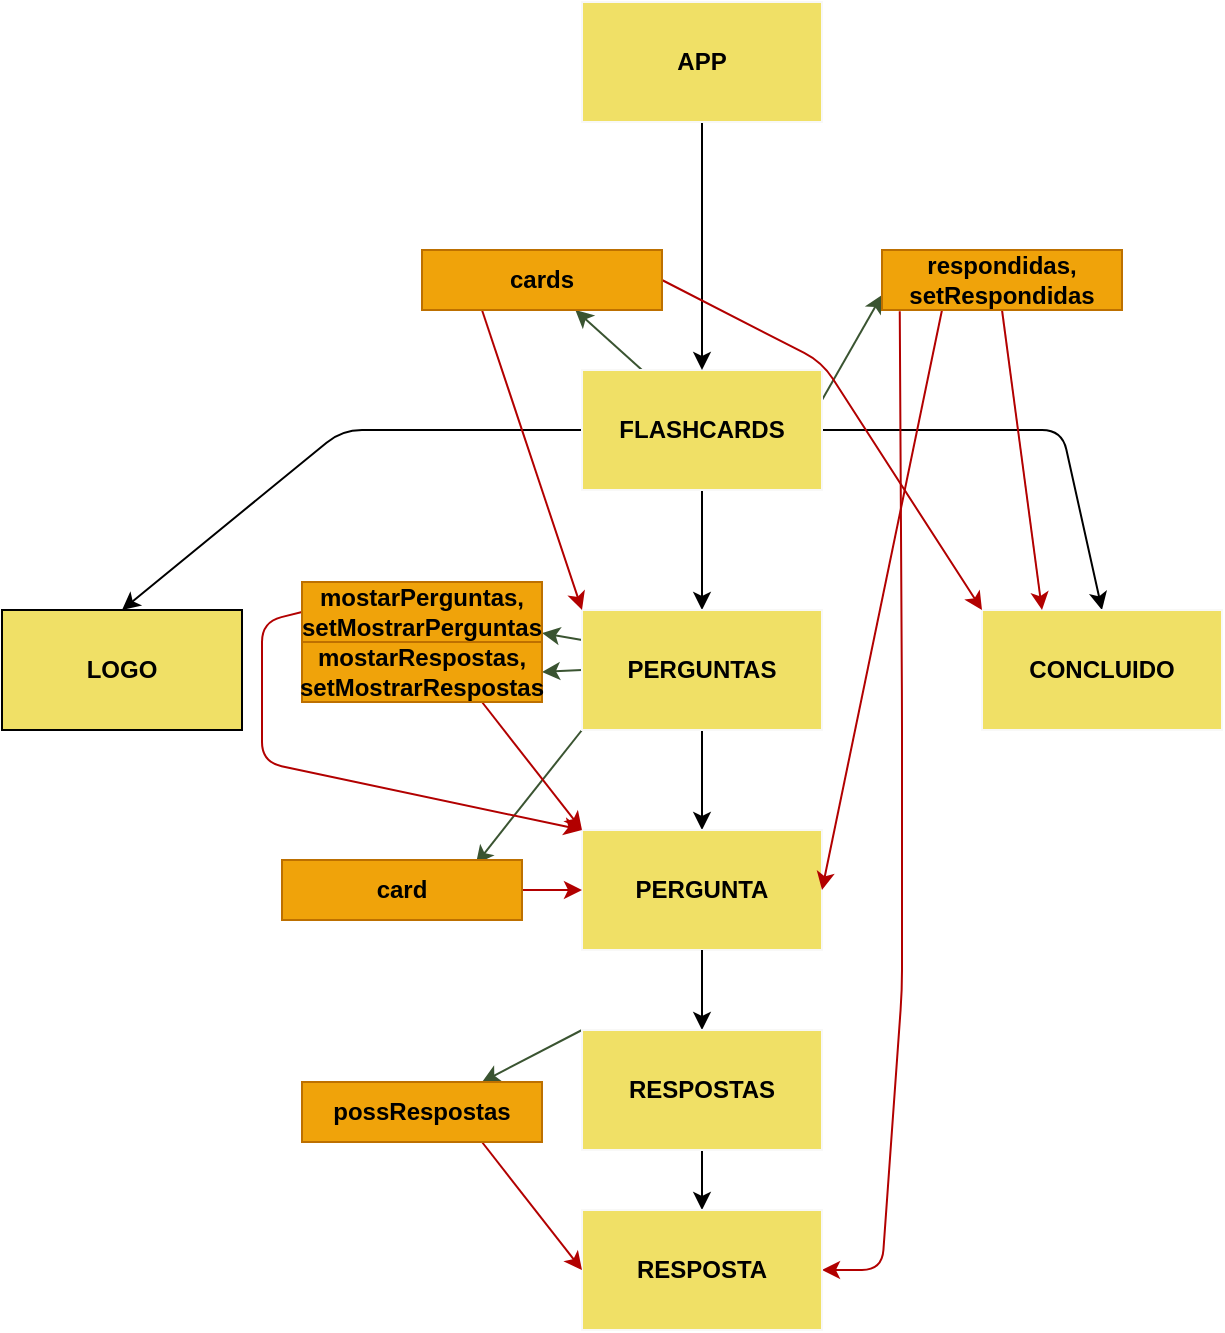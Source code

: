 <mxfile>
    <diagram id="y-mMsP4yCWzyxEt1C_vu" name="Página-1">
        <mxGraphModel dx="1412" dy="518" grid="1" gridSize="10" guides="1" tooltips="1" connect="1" arrows="1" fold="1" page="1" pageScale="1" pageWidth="827" pageHeight="1169" math="0" shadow="0">
            <root>
                <mxCell id="0"/>
                <mxCell id="1" parent="0"/>
                <mxCell id="4" style="edgeStyle=none;html=1;exitX=0;exitY=0.5;exitDx=0;exitDy=0;entryX=0.5;entryY=0;entryDx=0;entryDy=0;fontColor=#000000;" parent="1" source="2" target="3" edge="1">
                    <mxGeometry relative="1" as="geometry">
                        <Array as="points">
                            <mxPoint x="130" y="254"/>
                        </Array>
                    </mxGeometry>
                </mxCell>
                <mxCell id="10" style="edgeStyle=none;html=1;exitX=1;exitY=0.5;exitDx=0;exitDy=0;entryX=0.5;entryY=0;entryDx=0;entryDy=0;fontColor=#000000;" parent="1" source="2" target="9" edge="1">
                    <mxGeometry relative="1" as="geometry">
                        <Array as="points">
                            <mxPoint x="490" y="254"/>
                        </Array>
                    </mxGeometry>
                </mxCell>
                <mxCell id="21" style="edgeStyle=none;html=1;exitX=1;exitY=0.25;exitDx=0;exitDy=0;entryX=0;entryY=0.75;entryDx=0;entryDy=0;fontColor=#000000;fillColor=#6d8764;strokeColor=#3A5431;" parent="1" source="2" target="16" edge="1">
                    <mxGeometry relative="1" as="geometry"/>
                </mxCell>
                <mxCell id="38" style="edgeStyle=none;html=1;exitX=0.5;exitY=1;exitDx=0;exitDy=0;fontColor=#000000;" parent="1" source="2" target="5" edge="1">
                    <mxGeometry relative="1" as="geometry"/>
                </mxCell>
                <mxCell id="46" style="edgeStyle=none;html=1;exitX=0.25;exitY=0;exitDx=0;exitDy=0;fillColor=#6d8764;strokeColor=#3A5431;" edge="1" parent="1" source="2" target="35">
                    <mxGeometry relative="1" as="geometry"/>
                </mxCell>
                <mxCell id="2" value="FLASHCARDS" style="rounded=0;whiteSpace=wrap;html=1;fillColor=#f0e066;fontColor=#000000;strokeColor=#f8f8f7;gradientColor=none;fontStyle=1" parent="1" vertex="1">
                    <mxGeometry x="250" y="224" width="120" height="60" as="geometry"/>
                </mxCell>
                <mxCell id="3" value="LOGO" style="rounded=0;whiteSpace=wrap;html=1;fillColor=#f0e066;gradientColor=none;fontColor=#000000;fontStyle=1" parent="1" vertex="1">
                    <mxGeometry x="-40" y="344" width="120" height="60" as="geometry"/>
                </mxCell>
                <mxCell id="8" style="edgeStyle=none;html=1;exitX=0.5;exitY=1;exitDx=0;exitDy=0;fontColor=#000000;" parent="1" source="5" target="7" edge="1">
                    <mxGeometry relative="1" as="geometry"/>
                </mxCell>
                <mxCell id="49" style="edgeStyle=none;html=1;exitX=0;exitY=1;exitDx=0;exitDy=0;entryX=0.808;entryY=0.067;entryDx=0;entryDy=0;entryPerimeter=0;fillColor=#6d8764;strokeColor=#3A5431;" edge="1" parent="1" source="5" target="40">
                    <mxGeometry relative="1" as="geometry"/>
                </mxCell>
                <mxCell id="51" style="edgeStyle=none;html=1;exitX=0;exitY=0.25;exitDx=0;exitDy=0;fillColor=#6d8764;strokeColor=#3A5431;" edge="1" parent="1" source="5" target="50">
                    <mxGeometry relative="1" as="geometry"/>
                </mxCell>
                <mxCell id="54" style="edgeStyle=none;html=1;exitX=0;exitY=0.5;exitDx=0;exitDy=0;entryX=1;entryY=0.5;entryDx=0;entryDy=0;fillColor=#6d8764;strokeColor=#3A5431;" edge="1" parent="1" source="5" target="53">
                    <mxGeometry relative="1" as="geometry"/>
                </mxCell>
                <mxCell id="5" value="PERGUNTAS" style="rounded=0;whiteSpace=wrap;html=1;strokeColor=#f8f8f7;fontColor=#000000;fillColor=#f0e066;gradientColor=none;fontStyle=1" parent="1" vertex="1">
                    <mxGeometry x="250" y="344" width="120" height="60" as="geometry"/>
                </mxCell>
                <mxCell id="7" value="PERGUNTA" style="rounded=0;whiteSpace=wrap;html=1;strokeColor=#f8f8f7;fontColor=#000000;fillColor=#f0e066;gradientColor=none;fontStyle=1" parent="1" vertex="1">
                    <mxGeometry x="250" y="454" width="120" height="60" as="geometry"/>
                </mxCell>
                <mxCell id="9" value="CONCLUIDO" style="rounded=0;whiteSpace=wrap;html=1;strokeColor=#f8f8f7;fontColor=#000000;fillColor=#f0e066;gradientColor=none;fontStyle=1" parent="1" vertex="1">
                    <mxGeometry x="450" y="344" width="120" height="60" as="geometry"/>
                </mxCell>
                <mxCell id="20" style="edgeStyle=none;html=1;exitX=0.5;exitY=1;exitDx=0;exitDy=0;entryX=0.25;entryY=0;entryDx=0;entryDy=0;fontColor=#000000;fillColor=#e51400;strokeColor=#B20000;" parent="1" source="16" target="9" edge="1">
                    <mxGeometry relative="1" as="geometry"/>
                </mxCell>
                <mxCell id="25" style="edgeStyle=none;html=1;exitX=0.074;exitY=1.022;exitDx=0;exitDy=0;entryX=1;entryY=0.5;entryDx=0;entryDy=0;fontColor=#000000;fillColor=#e51400;strokeColor=#B20000;exitPerimeter=0;" parent="1" source="16" target="30" edge="1">
                    <mxGeometry relative="1" as="geometry">
                        <Array as="points">
                            <mxPoint x="410" y="394"/>
                            <mxPoint x="410" y="534"/>
                            <mxPoint x="400" y="674"/>
                        </Array>
                    </mxGeometry>
                </mxCell>
                <mxCell id="32" style="edgeStyle=none;html=1;exitX=0.25;exitY=1;exitDx=0;exitDy=0;entryX=1;entryY=0.5;entryDx=0;entryDy=0;fontColor=#000000;fillColor=#e51400;strokeColor=#B20000;" parent="1" source="16" target="7" edge="1">
                    <mxGeometry relative="1" as="geometry"/>
                </mxCell>
                <mxCell id="16" value="respondidas, setRespondidas" style="rounded=0;whiteSpace=wrap;html=1;strokeColor=#BD7000;fontColor=#000000;fillColor=#f0a30a;fontStyle=1" parent="1" vertex="1">
                    <mxGeometry x="400" y="164" width="120" height="30" as="geometry"/>
                </mxCell>
                <mxCell id="27" style="edgeStyle=none;html=1;exitX=0.5;exitY=1;exitDx=0;exitDy=0;entryX=0.5;entryY=0;entryDx=0;entryDy=0;fontColor=#000000;" parent="1" source="7" target="26" edge="1">
                    <mxGeometry relative="1" as="geometry">
                        <mxPoint x="390" y="504" as="sourcePoint"/>
                    </mxGeometry>
                </mxCell>
                <mxCell id="31" style="edgeStyle=none;html=1;exitX=0.5;exitY=1;exitDx=0;exitDy=0;fontColor=#000000;" parent="1" source="26" target="30" edge="1">
                    <mxGeometry relative="1" as="geometry"/>
                </mxCell>
                <mxCell id="44" style="edgeStyle=none;html=1;exitX=0;exitY=0;exitDx=0;exitDy=0;entryX=0.75;entryY=0;entryDx=0;entryDy=0;fillColor=#6d8764;strokeColor=#3A5431;" edge="1" parent="1" source="26" target="43">
                    <mxGeometry relative="1" as="geometry"/>
                </mxCell>
                <mxCell id="26" value="RESPOSTAS" style="rounded=0;whiteSpace=wrap;html=1;strokeColor=#f8f8f7;fontColor=#000000;fillColor=#f0e066;gradientColor=none;fontStyle=1" parent="1" vertex="1">
                    <mxGeometry x="250" y="554" width="120" height="60" as="geometry"/>
                </mxCell>
                <mxCell id="30" value="RESPOSTA" style="rounded=0;whiteSpace=wrap;html=1;strokeColor=#f8f8f7;fontColor=#000000;fillColor=#f0e066;gradientColor=none;fontStyle=1" parent="1" vertex="1">
                    <mxGeometry x="250" y="644" width="120" height="60" as="geometry"/>
                </mxCell>
                <mxCell id="34" style="edgeStyle=none;html=1;exitX=0.5;exitY=1;exitDx=0;exitDy=0;entryX=0.5;entryY=0;entryDx=0;entryDy=0;fontColor=#000000;" parent="1" source="33" target="2" edge="1">
                    <mxGeometry relative="1" as="geometry"/>
                </mxCell>
                <mxCell id="33" value="APP" style="rounded=0;whiteSpace=wrap;html=1;fillColor=#f0e066;fontColor=#000000;strokeColor=#f8f8f7;gradientColor=none;fontStyle=1" parent="1" vertex="1">
                    <mxGeometry x="250" y="40" width="120" height="60" as="geometry"/>
                </mxCell>
                <mxCell id="47" style="edgeStyle=none;html=1;exitX=0.25;exitY=1;exitDx=0;exitDy=0;entryX=0;entryY=0;entryDx=0;entryDy=0;fillColor=#e51400;strokeColor=#B20000;" edge="1" parent="1" source="35" target="5">
                    <mxGeometry relative="1" as="geometry"/>
                </mxCell>
                <mxCell id="48" style="edgeStyle=none;html=1;exitX=1;exitY=0.5;exitDx=0;exitDy=0;entryX=0;entryY=0;entryDx=0;entryDy=0;fillColor=#e51400;strokeColor=#B20000;" edge="1" parent="1" source="35" target="9">
                    <mxGeometry relative="1" as="geometry">
                        <Array as="points">
                            <mxPoint x="370" y="220"/>
                        </Array>
                    </mxGeometry>
                </mxCell>
                <mxCell id="35" value="cards" style="rounded=0;whiteSpace=wrap;html=1;strokeColor=#BD7000;fontColor=#000000;fillColor=#f0a30a;fontStyle=1" parent="1" vertex="1">
                    <mxGeometry x="170" y="164" width="120" height="30" as="geometry"/>
                </mxCell>
                <mxCell id="42" style="edgeStyle=none;html=1;exitX=1;exitY=0.5;exitDx=0;exitDy=0;entryX=0;entryY=0.5;entryDx=0;entryDy=0;fontColor=#000000;fillColor=#e51400;strokeColor=#B20000;" parent="1" source="40" target="7" edge="1">
                    <mxGeometry relative="1" as="geometry"/>
                </mxCell>
                <mxCell id="40" value="card" style="rounded=0;whiteSpace=wrap;html=1;strokeColor=#BD7000;fontColor=#000000;fillColor=#f0a30a;fontStyle=1" parent="1" vertex="1">
                    <mxGeometry x="100" y="469" width="120" height="30" as="geometry"/>
                </mxCell>
                <mxCell id="45" style="edgeStyle=none;html=1;exitX=0.75;exitY=1;exitDx=0;exitDy=0;entryX=0;entryY=0.5;entryDx=0;entryDy=0;fillColor=#e51400;strokeColor=#B20000;" edge="1" parent="1" source="43" target="30">
                    <mxGeometry relative="1" as="geometry"/>
                </mxCell>
                <mxCell id="43" value="possRespostas" style="rounded=0;whiteSpace=wrap;html=1;strokeColor=#BD7000;fontColor=#000000;fillColor=#f0a30a;fontStyle=1" vertex="1" parent="1">
                    <mxGeometry x="110" y="580" width="120" height="30" as="geometry"/>
                </mxCell>
                <mxCell id="52" style="edgeStyle=none;html=1;exitX=0;exitY=0.5;exitDx=0;exitDy=0;entryX=0;entryY=0;entryDx=0;entryDy=0;fillColor=#e51400;strokeColor=#B20000;" edge="1" parent="1" source="50" target="7">
                    <mxGeometry relative="1" as="geometry">
                        <Array as="points">
                            <mxPoint x="90" y="350"/>
                            <mxPoint x="90" y="420"/>
                        </Array>
                    </mxGeometry>
                </mxCell>
                <mxCell id="50" value="mostarPerguntas,&lt;br&gt;setMostrarPerguntas" style="rounded=0;whiteSpace=wrap;html=1;strokeColor=#BD7000;fontColor=#000000;fillColor=#f0a30a;fontStyle=1" vertex="1" parent="1">
                    <mxGeometry x="110" y="330" width="120" height="30" as="geometry"/>
                </mxCell>
                <mxCell id="55" style="edgeStyle=none;html=1;exitX=0.75;exitY=1;exitDx=0;exitDy=0;entryX=0;entryY=0;entryDx=0;entryDy=0;fillColor=#e51400;strokeColor=#B20000;" edge="1" parent="1" source="53" target="7">
                    <mxGeometry relative="1" as="geometry"/>
                </mxCell>
                <mxCell id="53" value="mostarRespostas,&lt;br&gt;setMostrarRespostas" style="rounded=0;whiteSpace=wrap;html=1;strokeColor=#BD7000;fontColor=#000000;fillColor=#f0a30a;fontStyle=1" vertex="1" parent="1">
                    <mxGeometry x="110" y="360" width="120" height="30" as="geometry"/>
                </mxCell>
            </root>
        </mxGraphModel>
    </diagram>
</mxfile>
